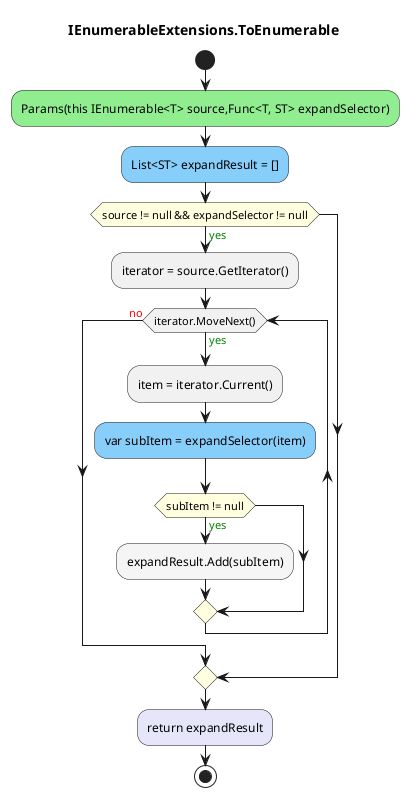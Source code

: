 @startuml IEnumerableExtensions.ToEnumerable
title IEnumerableExtensions.ToEnumerable
start
#LightGreen:Params(this IEnumerable<T> source,Func<T, ST> expandSelector);
#LightSkyBlue:List<ST> expandResult = [];
#LightYellow:if (source != null && expandSelector != null) then (<color:green>yes)
        :iterator = source.GetIterator();
        while (iterator.MoveNext()) is (<color:green>yes)
        :item = iterator.Current();
                            #LightSkyBlue:var subItem = expandSelector(item);
                            #LightYellow:if (subItem != null) then (<color:green>yes)
                                    #WhiteSmoke:expandResult.Add(subItem);
                            endif
        endwhile (<color:red>no)
endif
#Lavender:return expandResult;
stop
@enduml
